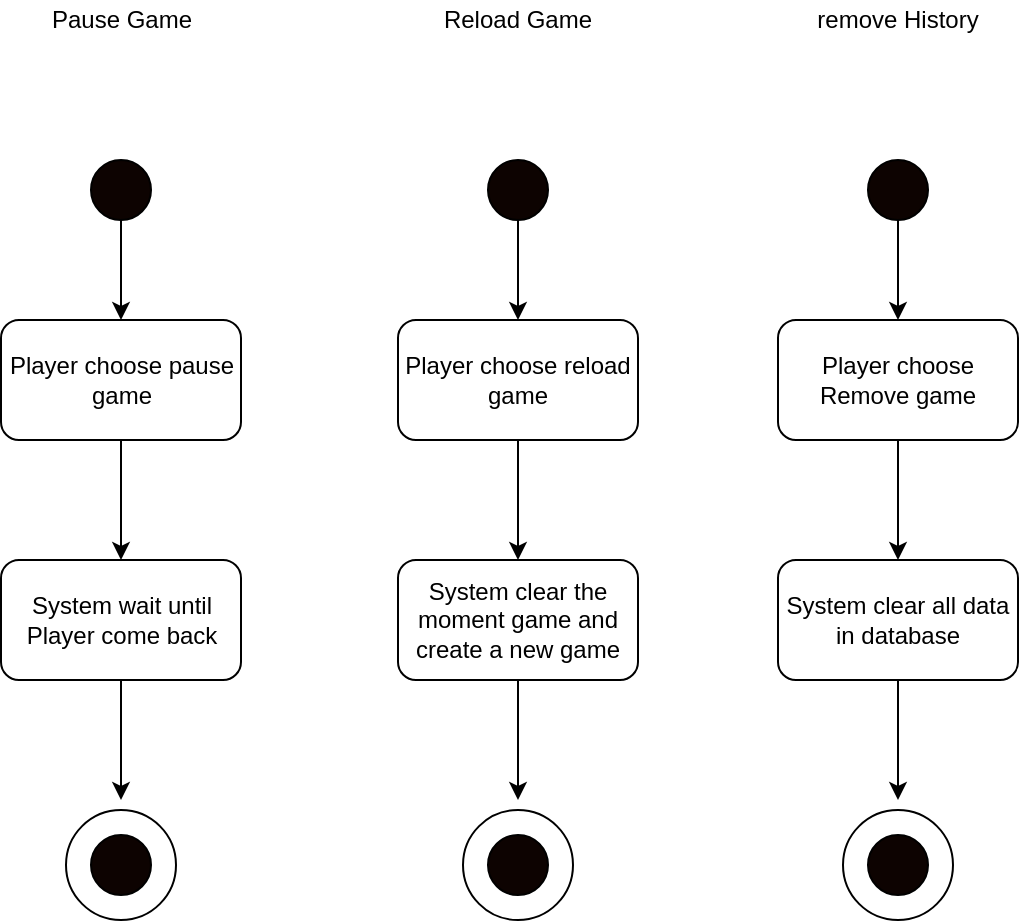 <mxfile version="13.9.9" type="device"><diagram id="wjioDY4NTwN9ZjgUM-Wn" name="Page-1"><mxGraphModel dx="1086" dy="806" grid="1" gridSize="10" guides="1" tooltips="1" connect="1" arrows="1" fold="1" page="1" pageScale="1" pageWidth="850" pageHeight="1100" math="0" shadow="0"><root><mxCell id="0"/><mxCell id="1" parent="0"/><mxCell id="6FCMq1GOOSxFxkcwfnUj-2" value="" style="ellipse;whiteSpace=wrap;html=1;aspect=fixed;" parent="1" vertex="1"><mxGeometry x="334" y="585" width="55" height="55" as="geometry"/></mxCell><mxCell id="6FCMq1GOOSxFxkcwfnUj-1" value="" style="ellipse;whiteSpace=wrap;html=1;aspect=fixed;fillColor=#0D0301;" parent="1" vertex="1"><mxGeometry x="346.5" y="597.5" width="30" height="30" as="geometry"/></mxCell><mxCell id="6FCMq1GOOSxFxkcwfnUj-52" style="edgeStyle=orthogonalEdgeStyle;rounded=0;orthogonalLoop=1;jettySize=auto;html=1;exitX=0.5;exitY=1;exitDx=0;exitDy=0;" parent="1" source="6FCMq1GOOSxFxkcwfnUj-6" edge="1"><mxGeometry relative="1" as="geometry"><mxPoint x="361.5" y="460" as="targetPoint"/></mxGeometry></mxCell><mxCell id="6FCMq1GOOSxFxkcwfnUj-6" value="Player choose pause game" style="rounded=1;whiteSpace=wrap;html=1;fillColor=#FFFFFF;" parent="1" vertex="1"><mxGeometry x="301.5" y="340" width="120" height="60" as="geometry"/></mxCell><mxCell id="MjY_Nlo9jBkNXZesy_7f-3" style="edgeStyle=orthogonalEdgeStyle;rounded=0;orthogonalLoop=1;jettySize=auto;html=1;exitX=0.5;exitY=1;exitDx=0;exitDy=0;" parent="1" source="MjY_Nlo9jBkNXZesy_7f-1" edge="1"><mxGeometry relative="1" as="geometry"><mxPoint x="361.5" y="580" as="targetPoint"/></mxGeometry></mxCell><mxCell id="MjY_Nlo9jBkNXZesy_7f-1" value="System wait until Player come back" style="rounded=1;whiteSpace=wrap;html=1;fillColor=#FFFFFF;" parent="1" vertex="1"><mxGeometry x="301.5" y="460" width="120" height="60" as="geometry"/></mxCell><mxCell id="-OZg16NQe3PsYanJFBnp-1" style="edgeStyle=orthogonalEdgeStyle;rounded=0;orthogonalLoop=1;jettySize=auto;html=1;exitX=0.5;exitY=1;exitDx=0;exitDy=0;entryX=0.5;entryY=0;entryDx=0;entryDy=0;" parent="1" source="MjY_Nlo9jBkNXZesy_7f-4" target="6FCMq1GOOSxFxkcwfnUj-6" edge="1"><mxGeometry relative="1" as="geometry"/></mxCell><mxCell id="MjY_Nlo9jBkNXZesy_7f-4" value="" style="ellipse;whiteSpace=wrap;html=1;aspect=fixed;fillColor=#0D0301;" parent="1" vertex="1"><mxGeometry x="346.5" y="260" width="30" height="30" as="geometry"/></mxCell><mxCell id="vX7ObyseGTjlKv7R8D-B-1" value="Pause Game" style="text;html=1;strokeColor=none;fillColor=none;align=center;verticalAlign=middle;whiteSpace=wrap;rounded=0;" parent="1" vertex="1"><mxGeometry x="311.5" y="180" width="100" height="20" as="geometry"/></mxCell><mxCell id="jHBcUhU7iXpbUeNP2hJn-1" value="" style="ellipse;whiteSpace=wrap;html=1;aspect=fixed;" vertex="1" parent="1"><mxGeometry x="532.5" y="585" width="55" height="55" as="geometry"/></mxCell><mxCell id="jHBcUhU7iXpbUeNP2hJn-2" value="" style="ellipse;whiteSpace=wrap;html=1;aspect=fixed;fillColor=#0D0301;" vertex="1" parent="1"><mxGeometry x="545" y="597.5" width="30" height="30" as="geometry"/></mxCell><mxCell id="jHBcUhU7iXpbUeNP2hJn-3" style="edgeStyle=orthogonalEdgeStyle;rounded=0;orthogonalLoop=1;jettySize=auto;html=1;exitX=0.5;exitY=1;exitDx=0;exitDy=0;" edge="1" parent="1" source="jHBcUhU7iXpbUeNP2hJn-4"><mxGeometry relative="1" as="geometry"><mxPoint x="560" y="460" as="targetPoint"/></mxGeometry></mxCell><mxCell id="jHBcUhU7iXpbUeNP2hJn-4" value="Player choose reload game" style="rounded=1;whiteSpace=wrap;html=1;fillColor=#FFFFFF;" vertex="1" parent="1"><mxGeometry x="500" y="340" width="120" height="60" as="geometry"/></mxCell><mxCell id="jHBcUhU7iXpbUeNP2hJn-5" style="edgeStyle=orthogonalEdgeStyle;rounded=0;orthogonalLoop=1;jettySize=auto;html=1;exitX=0.5;exitY=1;exitDx=0;exitDy=0;" edge="1" parent="1" source="jHBcUhU7iXpbUeNP2hJn-6"><mxGeometry relative="1" as="geometry"><mxPoint x="560" y="580" as="targetPoint"/></mxGeometry></mxCell><mxCell id="jHBcUhU7iXpbUeNP2hJn-6" value="System clear the moment game and create a new game" style="rounded=1;whiteSpace=wrap;html=1;fillColor=#FFFFFF;" vertex="1" parent="1"><mxGeometry x="500" y="460" width="120" height="60" as="geometry"/></mxCell><mxCell id="jHBcUhU7iXpbUeNP2hJn-7" style="edgeStyle=orthogonalEdgeStyle;rounded=0;orthogonalLoop=1;jettySize=auto;html=1;exitX=0.5;exitY=1;exitDx=0;exitDy=0;entryX=0.5;entryY=0;entryDx=0;entryDy=0;" edge="1" parent="1" source="jHBcUhU7iXpbUeNP2hJn-8" target="jHBcUhU7iXpbUeNP2hJn-4"><mxGeometry relative="1" as="geometry"/></mxCell><mxCell id="jHBcUhU7iXpbUeNP2hJn-8" value="" style="ellipse;whiteSpace=wrap;html=1;aspect=fixed;fillColor=#0D0301;" vertex="1" parent="1"><mxGeometry x="545" y="260" width="30" height="30" as="geometry"/></mxCell><mxCell id="jHBcUhU7iXpbUeNP2hJn-9" value="Reload Game" style="text;html=1;strokeColor=none;fillColor=none;align=center;verticalAlign=middle;whiteSpace=wrap;rounded=0;" vertex="1" parent="1"><mxGeometry x="510" y="180" width="100" height="20" as="geometry"/></mxCell><mxCell id="jHBcUhU7iXpbUeNP2hJn-10" value="" style="ellipse;whiteSpace=wrap;html=1;aspect=fixed;" vertex="1" parent="1"><mxGeometry x="722.5" y="585" width="55" height="55" as="geometry"/></mxCell><mxCell id="jHBcUhU7iXpbUeNP2hJn-11" value="" style="ellipse;whiteSpace=wrap;html=1;aspect=fixed;fillColor=#0D0301;" vertex="1" parent="1"><mxGeometry x="735" y="597.5" width="30" height="30" as="geometry"/></mxCell><mxCell id="jHBcUhU7iXpbUeNP2hJn-12" style="edgeStyle=orthogonalEdgeStyle;rounded=0;orthogonalLoop=1;jettySize=auto;html=1;exitX=0.5;exitY=1;exitDx=0;exitDy=0;" edge="1" parent="1" source="jHBcUhU7iXpbUeNP2hJn-13"><mxGeometry relative="1" as="geometry"><mxPoint x="750" y="460" as="targetPoint"/></mxGeometry></mxCell><mxCell id="jHBcUhU7iXpbUeNP2hJn-13" value="Player choose Remove game" style="rounded=1;whiteSpace=wrap;html=1;fillColor=#FFFFFF;" vertex="1" parent="1"><mxGeometry x="690" y="340" width="120" height="60" as="geometry"/></mxCell><mxCell id="jHBcUhU7iXpbUeNP2hJn-14" style="edgeStyle=orthogonalEdgeStyle;rounded=0;orthogonalLoop=1;jettySize=auto;html=1;exitX=0.5;exitY=1;exitDx=0;exitDy=0;" edge="1" parent="1" source="jHBcUhU7iXpbUeNP2hJn-15"><mxGeometry relative="1" as="geometry"><mxPoint x="750" y="580" as="targetPoint"/></mxGeometry></mxCell><mxCell id="jHBcUhU7iXpbUeNP2hJn-15" value="System clear all data in database" style="rounded=1;whiteSpace=wrap;html=1;fillColor=#FFFFFF;" vertex="1" parent="1"><mxGeometry x="690" y="460" width="120" height="60" as="geometry"/></mxCell><mxCell id="jHBcUhU7iXpbUeNP2hJn-16" style="edgeStyle=orthogonalEdgeStyle;rounded=0;orthogonalLoop=1;jettySize=auto;html=1;exitX=0.5;exitY=1;exitDx=0;exitDy=0;entryX=0.5;entryY=0;entryDx=0;entryDy=0;" edge="1" parent="1" source="jHBcUhU7iXpbUeNP2hJn-17" target="jHBcUhU7iXpbUeNP2hJn-13"><mxGeometry relative="1" as="geometry"/></mxCell><mxCell id="jHBcUhU7iXpbUeNP2hJn-17" value="" style="ellipse;whiteSpace=wrap;html=1;aspect=fixed;fillColor=#0D0301;" vertex="1" parent="1"><mxGeometry x="735" y="260" width="30" height="30" as="geometry"/></mxCell><mxCell id="jHBcUhU7iXpbUeNP2hJn-18" value="remove History" style="text;html=1;strokeColor=none;fillColor=none;align=center;verticalAlign=middle;whiteSpace=wrap;rounded=0;" vertex="1" parent="1"><mxGeometry x="700" y="180" width="100" height="20" as="geometry"/></mxCell></root></mxGraphModel></diagram></mxfile>